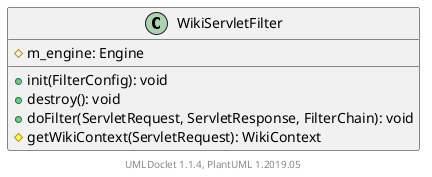 @startuml

    class WikiServletFilter [[WikiServletFilter.html]] {
        #m_engine: Engine
        +init(FilterConfig): void
        +destroy(): void
        +doFilter(ServletRequest, ServletResponse, FilterChain): void
        #getWikiContext(ServletRequest): WikiContext
    }


    center footer UMLDoclet 1.1.4, PlantUML 1.2019.05
@enduml
